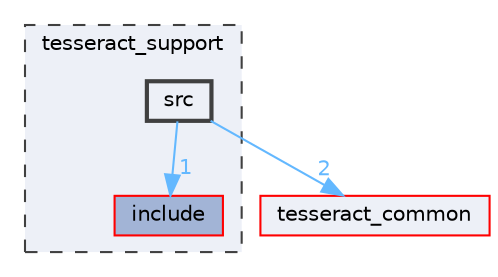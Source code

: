 digraph "tesseract_support/src"
{
 // LATEX_PDF_SIZE
  bgcolor="transparent";
  edge [fontname=Helvetica,fontsize=10,labelfontname=Helvetica,labelfontsize=10];
  node [fontname=Helvetica,fontsize=10,shape=box,height=0.2,width=0.4];
  compound=true
  subgraph clusterdir_da909b66eb41dea5cfc6351b8c562363 {
    graph [ bgcolor="#edf0f7", pencolor="grey25", label="tesseract_support", fontname=Helvetica,fontsize=10 style="filled,dashed", URL="dir_da909b66eb41dea5cfc6351b8c562363.html",tooltip=""]
  dir_e53f281f509edc8e8e21ec43e00b31a1 [label="include", fillcolor="#a2b4d6", color="red", style="filled", URL="dir_e53f281f509edc8e8e21ec43e00b31a1.html",tooltip=""];
  dir_0aefe589358d063a77dd0340d7dfbb45 [label="src", fillcolor="#edf0f7", color="grey25", style="filled,bold", URL="dir_0aefe589358d063a77dd0340d7dfbb45.html",tooltip=""];
  }
  dir_8430b83f3af685b4c96d298a32e9aa37 [label="tesseract_common", fillcolor="#edf0f7", color="red", style="filled", URL="dir_8430b83f3af685b4c96d298a32e9aa37.html",tooltip=""];
  dir_0aefe589358d063a77dd0340d7dfbb45->dir_8430b83f3af685b4c96d298a32e9aa37 [headlabel="2", labeldistance=1.5 headhref="dir_000067_000075.html" color="steelblue1" fontcolor="steelblue1"];
  dir_0aefe589358d063a77dd0340d7dfbb45->dir_e53f281f509edc8e8e21ec43e00b31a1 [headlabel="1", labeldistance=1.5 headhref="dir_000067_000042.html" color="steelblue1" fontcolor="steelblue1"];
}
